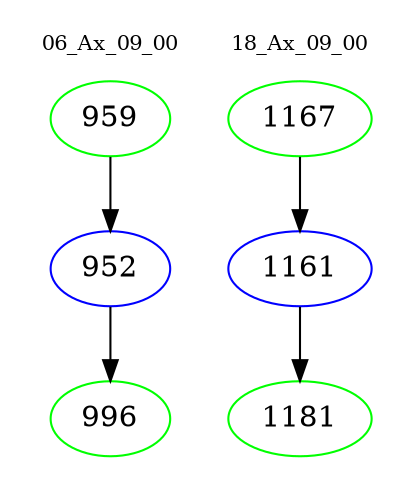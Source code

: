 digraph{
subgraph cluster_0 {
color = white
label = "06_Ax_09_00";
fontsize=10;
T0_959 [label="959", color="green"]
T0_959 -> T0_952 [color="black"]
T0_952 [label="952", color="blue"]
T0_952 -> T0_996 [color="black"]
T0_996 [label="996", color="green"]
}
subgraph cluster_1 {
color = white
label = "18_Ax_09_00";
fontsize=10;
T1_1167 [label="1167", color="green"]
T1_1167 -> T1_1161 [color="black"]
T1_1161 [label="1161", color="blue"]
T1_1161 -> T1_1181 [color="black"]
T1_1181 [label="1181", color="green"]
}
}
